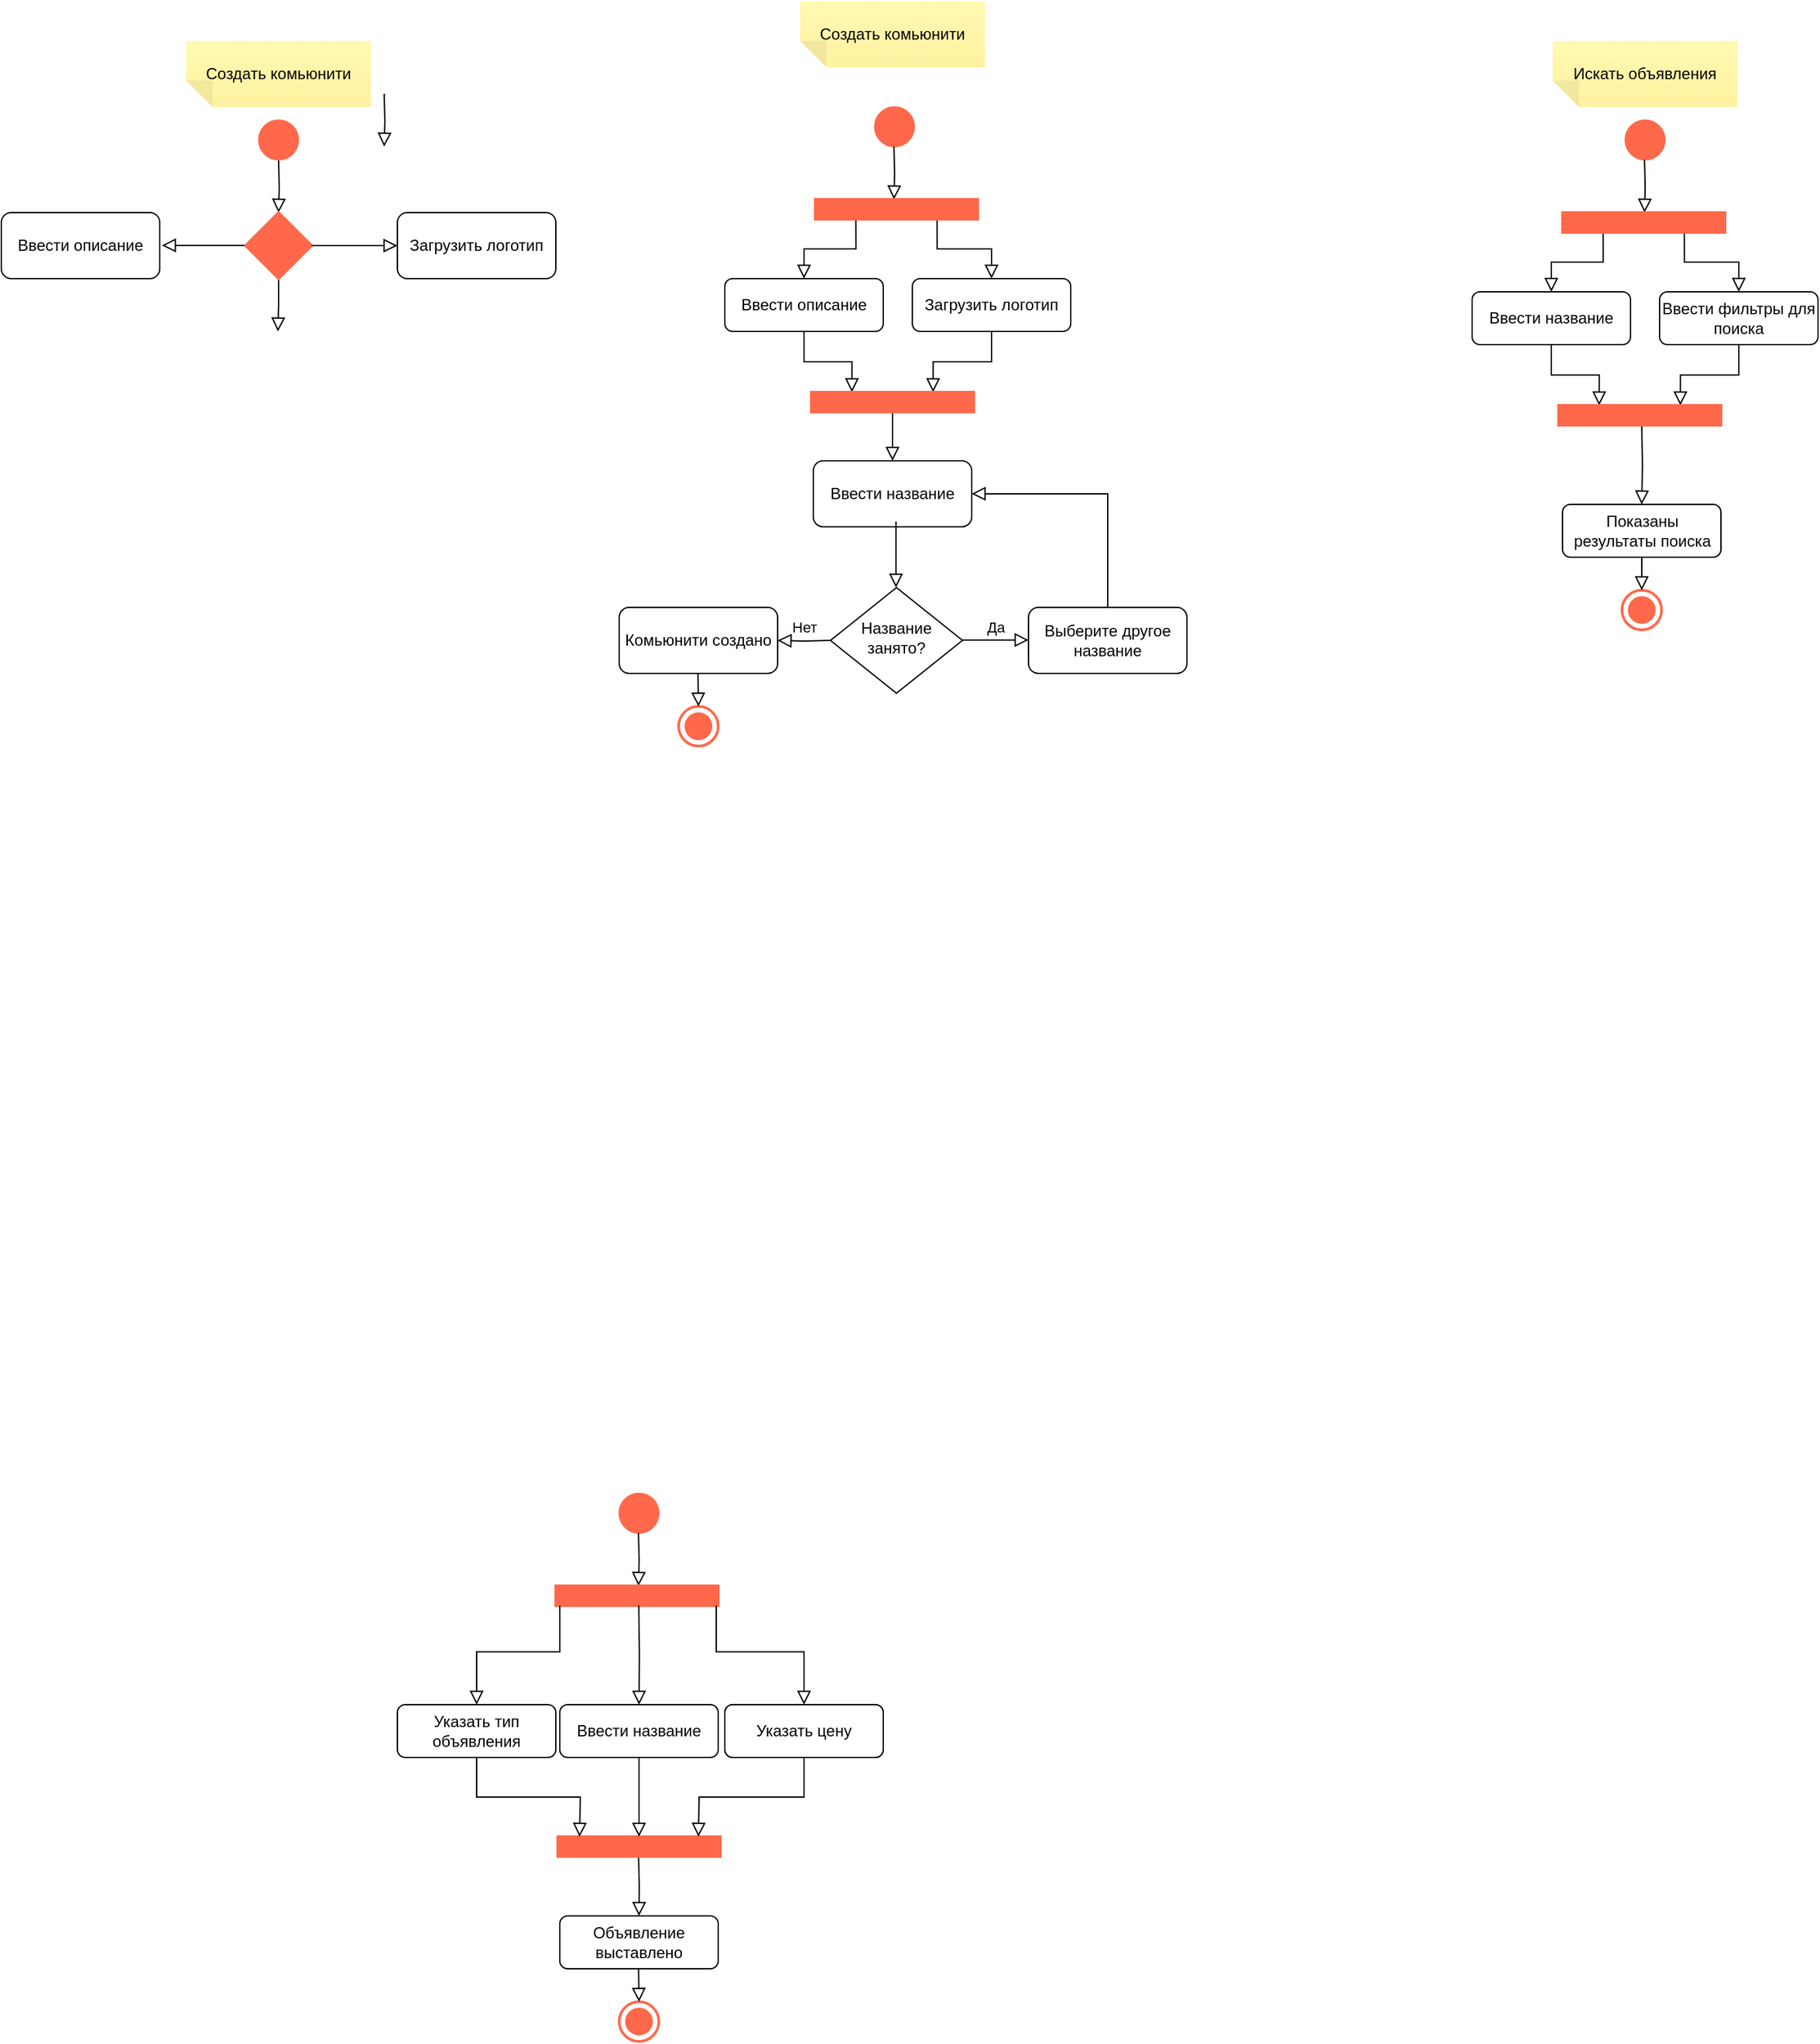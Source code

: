 <mxfile version="20.8.3" type="device"><diagram id="C5RBs43oDa-KdzZeNtuy" name="Page-1"><mxGraphModel dx="690" dy="337" grid="1" gridSize="10" guides="1" tooltips="1" connect="1" arrows="1" fold="1" page="1" pageScale="1" pageWidth="827" pageHeight="1169" background="none" math="0" shadow="0"><root><mxCell id="WIyWlLk6GJQsqaUBKTNV-0"/><mxCell id="WIyWlLk6GJQsqaUBKTNV-1" parent="WIyWlLk6GJQsqaUBKTNV-0"/><mxCell id="WIyWlLk6GJQsqaUBKTNV-2" value="" style="rounded=0;html=1;jettySize=auto;orthogonalLoop=1;fontSize=11;endArrow=block;endFill=0;endSize=8;strokeWidth=1;shadow=0;labelBackgroundColor=none;edgeStyle=orthogonalEdgeStyle;entryX=0.5;entryY=0;entryDx=0;entryDy=0;" parent="WIyWlLk6GJQsqaUBKTNV-1" edge="1"><mxGeometry relative="1" as="geometry"><mxPoint x="220" y="140" as="sourcePoint"/><mxPoint x="220" y="180" as="targetPoint"/></mxGeometry></mxCell><mxCell id="D03zPJk7cGM4tvz8iWFc-4" value="Название занято?" style="rhombus;whiteSpace=wrap;html=1;shadow=0;fontFamily=Helvetica;fontSize=12;align=center;strokeWidth=1;spacing=6;spacingTop=-4;" parent="WIyWlLk6GJQsqaUBKTNV-1" vertex="1"><mxGeometry x="638" y="464.03" width="100" height="80" as="geometry"/></mxCell><mxCell id="D03zPJk7cGM4tvz8iWFc-5" value="" style="rounded=0;html=1;jettySize=auto;orthogonalLoop=1;fontSize=11;endArrow=block;endFill=0;endSize=8;strokeWidth=1;shadow=0;labelBackgroundColor=none;edgeStyle=orthogonalEdgeStyle;" parent="WIyWlLk6GJQsqaUBKTNV-1" edge="1"><mxGeometry relative="1" as="geometry"><mxPoint x="220" y="230" as="sourcePoint"/><mxPoint x="219.5" y="270" as="targetPoint"/><Array as="points"><mxPoint x="220" y="250"/></Array></mxGeometry></mxCell><mxCell id="D03zPJk7cGM4tvz8iWFc-6" value="Да" style="edgeStyle=orthogonalEdgeStyle;rounded=0;html=1;jettySize=auto;orthogonalLoop=1;fontSize=11;endArrow=block;endFill=0;endSize=8;strokeWidth=1;shadow=0;labelBackgroundColor=none;" parent="WIyWlLk6GJQsqaUBKTNV-1" edge="1"><mxGeometry y="10" relative="1" as="geometry"><mxPoint as="offset"/><mxPoint x="738" y="503.69" as="sourcePoint"/><mxPoint x="788" y="503.69" as="targetPoint"/></mxGeometry></mxCell><mxCell id="D03zPJk7cGM4tvz8iWFc-8" value="Ввести название" style="rounded=1;whiteSpace=wrap;html=1;fontSize=12;glass=0;strokeWidth=1;shadow=0;" parent="WIyWlLk6GJQsqaUBKTNV-1" vertex="1"><mxGeometry x="625" y="367.98" width="120" height="50" as="geometry"/></mxCell><mxCell id="D03zPJk7cGM4tvz8iWFc-12" value="" style="rounded=0;html=1;jettySize=auto;orthogonalLoop=1;fontSize=11;endArrow=block;endFill=0;endSize=8;strokeWidth=1;shadow=0;labelBackgroundColor=none;edgeStyle=orthogonalEdgeStyle;" parent="WIyWlLk6GJQsqaUBKTNV-1" edge="1"><mxGeometry relative="1" as="geometry"><mxPoint x="687.66" y="414.03" as="sourcePoint"/><mxPoint x="687.66" y="464.03" as="targetPoint"/></mxGeometry></mxCell><mxCell id="D03zPJk7cGM4tvz8iWFc-13" value="Выберите другое название" style="rounded=1;whiteSpace=wrap;html=1;fontSize=12;glass=0;strokeWidth=1;shadow=0;" parent="WIyWlLk6GJQsqaUBKTNV-1" vertex="1"><mxGeometry x="788" y="479.03" width="120" height="50" as="geometry"/></mxCell><mxCell id="D03zPJk7cGM4tvz8iWFc-15" value="" style="rounded=0;html=1;jettySize=auto;orthogonalLoop=1;fontSize=11;endArrow=block;endFill=0;endSize=8;strokeWidth=1;shadow=0;labelBackgroundColor=none;edgeStyle=orthogonalEdgeStyle;exitX=0.5;exitY=0;exitDx=0;exitDy=0;entryX=1;entryY=0.5;entryDx=0;entryDy=0;" parent="WIyWlLk6GJQsqaUBKTNV-1" source="D03zPJk7cGM4tvz8iWFc-13" target="D03zPJk7cGM4tvz8iWFc-8" edge="1"><mxGeometry x="0.333" y="20" relative="1" as="geometry"><mxPoint as="offset"/><mxPoint x="847.66" y="404.03" as="sourcePoint"/><mxPoint x="848" y="314.03" as="targetPoint"/><Array as="points"><mxPoint x="848" y="392.98"/></Array></mxGeometry></mxCell><mxCell id="D03zPJk7cGM4tvz8iWFc-17" value="Комьюнити создано" style="rounded=1;whiteSpace=wrap;html=1;fontSize=12;glass=0;strokeWidth=1;shadow=0;" parent="WIyWlLk6GJQsqaUBKTNV-1" vertex="1"><mxGeometry x="478" y="479.03" width="120" height="50" as="geometry"/></mxCell><mxCell id="D03zPJk7cGM4tvz8iWFc-19" value="" style="ellipse;whiteSpace=wrap;html=1;aspect=fixed;strokeColor=#FF684A;fillColor=#FF684A;" parent="WIyWlLk6GJQsqaUBKTNV-1" vertex="1"><mxGeometry x="205" y="110" width="30" height="30" as="geometry"/></mxCell><mxCell id="D03zPJk7cGM4tvz8iWFc-30" value="" style="ellipse;whiteSpace=wrap;html=1;aspect=fixed;strokeColor=#FF684A;fillColor=none;strokeWidth=2;" parent="WIyWlLk6GJQsqaUBKTNV-1" vertex="1"><mxGeometry x="523" y="554.03" width="30" height="30" as="geometry"/></mxCell><mxCell id="D03zPJk7cGM4tvz8iWFc-31" value="" style="ellipse;whiteSpace=wrap;html=1;aspect=fixed;strokeColor=#FF684A;fillColor=#FF684A;" parent="WIyWlLk6GJQsqaUBKTNV-1" vertex="1"><mxGeometry x="528" y="559.03" width="20" height="20" as="geometry"/></mxCell><mxCell id="D03zPJk7cGM4tvz8iWFc-33" value="" style="rounded=0;html=1;jettySize=auto;orthogonalLoop=1;fontSize=11;endArrow=block;endFill=0;endSize=8;strokeWidth=1;shadow=0;labelBackgroundColor=none;edgeStyle=orthogonalEdgeStyle;entryX=0.5;entryY=0;entryDx=0;entryDy=0;" parent="WIyWlLk6GJQsqaUBKTNV-1" edge="1"><mxGeometry x="0.333" y="20" relative="1" as="geometry"><mxPoint as="offset"/><mxPoint x="537.66" y="529.03" as="sourcePoint"/><mxPoint x="538" y="554.03" as="targetPoint"/></mxGeometry></mxCell><mxCell id="D03zPJk7cGM4tvz8iWFc-38" value="Нет" style="rounded=0;html=1;jettySize=auto;orthogonalLoop=1;fontSize=11;endArrow=block;endFill=0;endSize=8;strokeWidth=1;shadow=0;labelBackgroundColor=none;edgeStyle=orthogonalEdgeStyle;entryX=1;entryY=0.5;entryDx=0;entryDy=0;" parent="WIyWlLk6GJQsqaUBKTNV-1" target="D03zPJk7cGM4tvz8iWFc-17" edge="1"><mxGeometry y="-10" relative="1" as="geometry"><mxPoint x="638" y="504.03" as="sourcePoint"/><mxPoint x="697.66" y="474.03" as="targetPoint"/><mxPoint as="offset"/></mxGeometry></mxCell><mxCell id="D03zPJk7cGM4tvz8iWFc-42" value="" style="ellipse;whiteSpace=wrap;html=1;aspect=fixed;strokeColor=#FF684A;fillColor=#FF684A;" parent="WIyWlLk6GJQsqaUBKTNV-1" vertex="1"><mxGeometry x="478" y="1150" width="30" height="30" as="geometry"/></mxCell><mxCell id="D03zPJk7cGM4tvz8iWFc-43" value="" style="rounded=0;html=1;jettySize=auto;orthogonalLoop=1;fontSize=11;endArrow=block;endFill=0;endSize=8;strokeWidth=1;shadow=0;labelBackgroundColor=none;edgeStyle=orthogonalEdgeStyle;entryX=0.5;entryY=0;entryDx=0;entryDy=0;" parent="WIyWlLk6GJQsqaUBKTNV-1" edge="1"><mxGeometry relative="1" as="geometry"><mxPoint x="492.58" y="1180" as="sourcePoint"/><mxPoint x="492.58" y="1220" as="targetPoint"/></mxGeometry></mxCell><mxCell id="D03zPJk7cGM4tvz8iWFc-47" value="Ввести название" style="rounded=1;whiteSpace=wrap;html=1;fontSize=12;glass=0;strokeWidth=1;shadow=0;" parent="WIyWlLk6GJQsqaUBKTNV-1" vertex="1"><mxGeometry x="433" y="1310" width="120" height="40" as="geometry"/></mxCell><mxCell id="D03zPJk7cGM4tvz8iWFc-50" value="Указать цену" style="rounded=1;whiteSpace=wrap;html=1;fontSize=12;glass=0;strokeWidth=1;shadow=0;" parent="WIyWlLk6GJQsqaUBKTNV-1" vertex="1"><mxGeometry x="558" y="1310" width="120" height="40" as="geometry"/></mxCell><mxCell id="D03zPJk7cGM4tvz8iWFc-52" value="Указать тип объявления" style="rounded=1;whiteSpace=wrap;html=1;fontSize=12;glass=0;strokeWidth=1;shadow=0;" parent="WIyWlLk6GJQsqaUBKTNV-1" vertex="1"><mxGeometry x="310" y="1310" width="120" height="40" as="geometry"/></mxCell><mxCell id="D03zPJk7cGM4tvz8iWFc-65" value="" style="ellipse;whiteSpace=wrap;html=1;aspect=fixed;strokeColor=#FF684A;fillColor=none;strokeWidth=2;" parent="WIyWlLk6GJQsqaUBKTNV-1" vertex="1"><mxGeometry x="478" y="1535" width="30" height="30" as="geometry"/></mxCell><mxCell id="D03zPJk7cGM4tvz8iWFc-66" value="" style="ellipse;whiteSpace=wrap;html=1;aspect=fixed;strokeColor=#FF684A;fillColor=#FF684A;" parent="WIyWlLk6GJQsqaUBKTNV-1" vertex="1"><mxGeometry x="483" y="1540" width="20" height="20" as="geometry"/></mxCell><mxCell id="D03zPJk7cGM4tvz8iWFc-67" value="" style="rounded=0;html=1;jettySize=auto;orthogonalLoop=1;fontSize=11;endArrow=block;endFill=0;endSize=8;strokeWidth=1;shadow=0;labelBackgroundColor=none;edgeStyle=orthogonalEdgeStyle;entryX=0.5;entryY=0;entryDx=0;entryDy=0;" parent="WIyWlLk6GJQsqaUBKTNV-1" edge="1"><mxGeometry x="0.333" y="20" relative="1" as="geometry"><mxPoint as="offset"/><mxPoint x="492.66" y="1510" as="sourcePoint"/><mxPoint x="493" y="1535" as="targetPoint"/></mxGeometry></mxCell><mxCell id="D03zPJk7cGM4tvz8iWFc-68" value="Объявление выставлено" style="rounded=1;whiteSpace=wrap;html=1;fontSize=12;glass=0;strokeWidth=1;shadow=0;" parent="WIyWlLk6GJQsqaUBKTNV-1" vertex="1"><mxGeometry x="433" y="1470" width="120" height="40" as="geometry"/></mxCell><mxCell id="D03zPJk7cGM4tvz8iWFc-69" value="" style="rounded=0;html=1;jettySize=auto;orthogonalLoop=1;fontSize=11;endArrow=block;endFill=0;endSize=8;strokeWidth=1;shadow=0;labelBackgroundColor=none;edgeStyle=orthogonalEdgeStyle;entryX=0.5;entryY=0;entryDx=0;entryDy=0;" parent="WIyWlLk6GJQsqaUBKTNV-1" target="D03zPJk7cGM4tvz8iWFc-68" edge="1"><mxGeometry relative="1" as="geometry"><mxPoint x="492.66" y="1425" as="sourcePoint"/><mxPoint x="492.66" y="1465" as="targetPoint"/></mxGeometry></mxCell><mxCell id="D03zPJk7cGM4tvz8iWFc-83" value="" style="ellipse;whiteSpace=wrap;html=1;aspect=fixed;strokeColor=#FF684A;fillColor=#FF684A;" parent="WIyWlLk6GJQsqaUBKTNV-1" vertex="1"><mxGeometry x="1240" y="110" width="30" height="30" as="geometry"/></mxCell><mxCell id="D03zPJk7cGM4tvz8iWFc-84" value="" style="rounded=0;html=1;jettySize=auto;orthogonalLoop=1;fontSize=11;endArrow=block;endFill=0;endSize=8;strokeWidth=1;shadow=0;labelBackgroundColor=none;edgeStyle=orthogonalEdgeStyle;entryX=0.5;entryY=0;entryDx=0;entryDy=0;" parent="WIyWlLk6GJQsqaUBKTNV-1" edge="1"><mxGeometry relative="1" as="geometry"><mxPoint x="1254.58" y="140" as="sourcePoint"/><mxPoint x="1254.58" y="180" as="targetPoint"/></mxGeometry></mxCell><mxCell id="D03zPJk7cGM4tvz8iWFc-91" value="" style="ellipse;whiteSpace=wrap;html=1;aspect=fixed;strokeColor=#FF684A;fillColor=none;strokeWidth=2;" parent="WIyWlLk6GJQsqaUBKTNV-1" vertex="1"><mxGeometry x="1237.5" y="466" width="30" height="30" as="geometry"/></mxCell><mxCell id="D03zPJk7cGM4tvz8iWFc-92" value="" style="ellipse;whiteSpace=wrap;html=1;aspect=fixed;strokeColor=#FF684A;fillColor=#FF684A;" parent="WIyWlLk6GJQsqaUBKTNV-1" vertex="1"><mxGeometry x="1242.5" y="471" width="20" height="20" as="geometry"/></mxCell><mxCell id="D03zPJk7cGM4tvz8iWFc-93" value="" style="rounded=0;html=1;jettySize=auto;orthogonalLoop=1;fontSize=11;endArrow=block;endFill=0;endSize=8;strokeWidth=1;shadow=0;labelBackgroundColor=none;edgeStyle=orthogonalEdgeStyle;entryX=0.5;entryY=0;entryDx=0;entryDy=0;" parent="WIyWlLk6GJQsqaUBKTNV-1" target="D03zPJk7cGM4tvz8iWFc-143" edge="1"><mxGeometry x="0.333" y="20" relative="1" as="geometry"><mxPoint as="offset"/><mxPoint x="1252.5" y="341" as="sourcePoint"/><mxPoint x="1257.5" y="391" as="targetPoint"/></mxGeometry></mxCell><mxCell id="D03zPJk7cGM4tvz8iWFc-96" value="" style="rounded=0;whiteSpace=wrap;html=1;strokeColor=#FF684A;strokeWidth=2;fillColor=#FF684A;" parent="WIyWlLk6GJQsqaUBKTNV-1" vertex="1"><mxGeometry x="430" y="1220" width="123" height="15" as="geometry"/></mxCell><mxCell id="D03zPJk7cGM4tvz8iWFc-98" value="" style="rounded=0;html=1;jettySize=auto;orthogonalLoop=1;fontSize=11;endArrow=block;endFill=0;endSize=8;strokeWidth=1;shadow=0;labelBackgroundColor=none;edgeStyle=orthogonalEdgeStyle;entryX=0.5;entryY=0;entryDx=0;entryDy=0;" parent="WIyWlLk6GJQsqaUBKTNV-1" target="D03zPJk7cGM4tvz8iWFc-52" edge="1"><mxGeometry relative="1" as="geometry"><mxPoint x="433.0" y="1235" as="sourcePoint"/><mxPoint x="408" y="1310" as="targetPoint"/><Array as="points"><mxPoint x="433" y="1270"/><mxPoint x="370" y="1270"/></Array></mxGeometry></mxCell><mxCell id="D03zPJk7cGM4tvz8iWFc-100" value="" style="rounded=0;html=1;jettySize=auto;orthogonalLoop=1;fontSize=11;endArrow=block;endFill=0;endSize=8;strokeWidth=1;shadow=0;labelBackgroundColor=none;edgeStyle=orthogonalEdgeStyle;entryX=0.5;entryY=0;entryDx=0;entryDy=0;" parent="WIyWlLk6GJQsqaUBKTNV-1" target="D03zPJk7cGM4tvz8iWFc-102" edge="1"><mxGeometry relative="1" as="geometry"><mxPoint x="551.5" y="1235" as="sourcePoint"/><mxPoint x="638" y="1300" as="targetPoint"/><Array as="points"><mxPoint x="552" y="1270"/><mxPoint x="618" y="1270"/></Array></mxGeometry></mxCell><mxCell id="D03zPJk7cGM4tvz8iWFc-101" value="" style="rounded=0;html=1;jettySize=auto;orthogonalLoop=1;fontSize=11;endArrow=block;endFill=0;endSize=8;strokeWidth=1;shadow=0;labelBackgroundColor=none;edgeStyle=orthogonalEdgeStyle;entryX=0.5;entryY=0;entryDx=0;entryDy=0;" parent="WIyWlLk6GJQsqaUBKTNV-1" target="D03zPJk7cGM4tvz8iWFc-47" edge="1"><mxGeometry relative="1" as="geometry"><mxPoint x="492.83" y="1235" as="sourcePoint"/><mxPoint x="492.83" y="1275" as="targetPoint"/></mxGeometry></mxCell><mxCell id="D03zPJk7cGM4tvz8iWFc-102" value="Указать цену" style="rounded=1;whiteSpace=wrap;html=1;fontSize=12;glass=0;strokeWidth=1;shadow=0;" parent="WIyWlLk6GJQsqaUBKTNV-1" vertex="1"><mxGeometry x="558" y="1310" width="120" height="40" as="geometry"/></mxCell><mxCell id="D03zPJk7cGM4tvz8iWFc-103" value="" style="rounded=0;whiteSpace=wrap;html=1;strokeColor=#FF684A;strokeWidth=2;fillColor=#FF684A;" parent="WIyWlLk6GJQsqaUBKTNV-1" vertex="1"><mxGeometry x="431.5" y="1410" width="123" height="15" as="geometry"/></mxCell><mxCell id="D03zPJk7cGM4tvz8iWFc-105" value="" style="rounded=0;html=1;jettySize=auto;orthogonalLoop=1;fontSize=11;endArrow=block;endFill=0;endSize=8;strokeWidth=1;shadow=0;labelBackgroundColor=none;edgeStyle=orthogonalEdgeStyle;entryX=0.5;entryY=0;entryDx=0;entryDy=0;exitX=0.5;exitY=1;exitDx=0;exitDy=0;" parent="WIyWlLk6GJQsqaUBKTNV-1" source="D03zPJk7cGM4tvz8iWFc-47" target="D03zPJk7cGM4tvz8iWFc-103" edge="1"><mxGeometry relative="1" as="geometry"><mxPoint x="492.83" y="1360" as="sourcePoint"/><mxPoint x="493.17" y="1405" as="targetPoint"/><Array as="points"/></mxGeometry></mxCell><mxCell id="D03zPJk7cGM4tvz8iWFc-106" value="" style="rounded=0;html=1;jettySize=auto;orthogonalLoop=1;fontSize=11;endArrow=block;endFill=0;endSize=8;strokeWidth=1;shadow=0;labelBackgroundColor=none;edgeStyle=orthogonalEdgeStyle;entryX=0.5;entryY=0;entryDx=0;entryDy=0;exitX=0.5;exitY=1;exitDx=0;exitDy=0;" parent="WIyWlLk6GJQsqaUBKTNV-1" source="D03zPJk7cGM4tvz8iWFc-102" edge="1"><mxGeometry relative="1" as="geometry"><mxPoint x="618" y="1370" as="sourcePoint"/><mxPoint x="538" y="1410" as="targetPoint"/><Array as="points"/></mxGeometry></mxCell><mxCell id="D03zPJk7cGM4tvz8iWFc-107" value="" style="rounded=0;html=1;jettySize=auto;orthogonalLoop=1;fontSize=11;endArrow=block;endFill=0;endSize=8;strokeWidth=1;shadow=0;labelBackgroundColor=none;edgeStyle=orthogonalEdgeStyle;entryX=0.5;entryY=0;entryDx=0;entryDy=0;exitX=0.5;exitY=1;exitDx=0;exitDy=0;" parent="WIyWlLk6GJQsqaUBKTNV-1" source="D03zPJk7cGM4tvz8iWFc-52" edge="1"><mxGeometry relative="1" as="geometry"><mxPoint x="448" y="1350" as="sourcePoint"/><mxPoint x="448.0" y="1410" as="targetPoint"/><Array as="points"/></mxGeometry></mxCell><mxCell id="D03zPJk7cGM4tvz8iWFc-143" value="Показаны результаты поиска" style="rounded=1;whiteSpace=wrap;html=1;fontSize=12;glass=0;strokeWidth=1;shadow=0;" parent="WIyWlLk6GJQsqaUBKTNV-1" vertex="1"><mxGeometry x="1192.5" y="401" width="120" height="40" as="geometry"/></mxCell><mxCell id="D03zPJk7cGM4tvz8iWFc-145" value="" style="rounded=0;html=1;jettySize=auto;orthogonalLoop=1;fontSize=11;endArrow=block;endFill=0;endSize=8;strokeWidth=1;shadow=0;labelBackgroundColor=none;edgeStyle=orthogonalEdgeStyle;exitX=0.5;exitY=1;exitDx=0;exitDy=0;entryX=0.5;entryY=0;entryDx=0;entryDy=0;" parent="WIyWlLk6GJQsqaUBKTNV-1" source="D03zPJk7cGM4tvz8iWFc-143" target="D03zPJk7cGM4tvz8iWFc-91" edge="1"><mxGeometry x="0.333" y="20" relative="1" as="geometry"><mxPoint as="offset"/><mxPoint x="1262.5" y="351.0" as="sourcePoint"/><mxPoint x="1252.5" y="461" as="targetPoint"/></mxGeometry></mxCell><mxCell id="D03zPJk7cGM4tvz8iWFc-147" value="" style="rhombus;whiteSpace=wrap;html=1;strokeColor=#FF684A;strokeWidth=2;fillColor=#FF684A;" parent="WIyWlLk6GJQsqaUBKTNV-1" vertex="1"><mxGeometry x="195" y="180" width="50" height="50" as="geometry"/></mxCell><mxCell id="D03zPJk7cGM4tvz8iWFc-148" value="Загрузить логотип" style="rounded=1;whiteSpace=wrap;html=1;fontSize=12;glass=0;strokeWidth=1;shadow=0;" parent="WIyWlLk6GJQsqaUBKTNV-1" vertex="1"><mxGeometry x="310" y="180" width="120" height="50" as="geometry"/></mxCell><mxCell id="D03zPJk7cGM4tvz8iWFc-149" value="Ввести описание" style="rounded=1;whiteSpace=wrap;html=1;fontSize=12;glass=0;strokeWidth=1;shadow=0;" parent="WIyWlLk6GJQsqaUBKTNV-1" vertex="1"><mxGeometry x="10" y="180" width="120" height="50" as="geometry"/></mxCell><mxCell id="D03zPJk7cGM4tvz8iWFc-150" value="" style="rounded=0;html=1;jettySize=auto;orthogonalLoop=1;fontSize=11;endArrow=block;endFill=0;endSize=8;strokeWidth=1;shadow=0;labelBackgroundColor=none;edgeStyle=orthogonalEdgeStyle;entryX=0.5;entryY=0;entryDx=0;entryDy=0;" parent="WIyWlLk6GJQsqaUBKTNV-1" edge="1"><mxGeometry relative="1" as="geometry"><mxPoint x="300" y="90" as="sourcePoint"/><mxPoint x="300" y="130" as="targetPoint"/></mxGeometry></mxCell><mxCell id="D03zPJk7cGM4tvz8iWFc-151" value="" style="rounded=0;html=1;jettySize=auto;orthogonalLoop=1;fontSize=11;endArrow=block;endFill=0;endSize=8;strokeWidth=1;shadow=0;labelBackgroundColor=none;edgeStyle=orthogonalEdgeStyle;entryX=0;entryY=0.5;entryDx=0;entryDy=0;exitX=1;exitY=0.5;exitDx=0;exitDy=0;" parent="WIyWlLk6GJQsqaUBKTNV-1" source="D03zPJk7cGM4tvz8iWFc-147" target="D03zPJk7cGM4tvz8iWFc-148" edge="1"><mxGeometry relative="1" as="geometry"><mxPoint x="273" y="200" as="sourcePoint"/><mxPoint x="273" y="240" as="targetPoint"/></mxGeometry></mxCell><mxCell id="D03zPJk7cGM4tvz8iWFc-152" value="" style="rounded=0;html=1;jettySize=auto;orthogonalLoop=1;fontSize=11;endArrow=block;endFill=0;endSize=8;strokeWidth=1;shadow=0;labelBackgroundColor=none;edgeStyle=orthogonalEdgeStyle;entryX=0.5;entryY=0;entryDx=0;entryDy=0;exitX=0.5;exitY=1;exitDx=0;exitDy=0;" parent="WIyWlLk6GJQsqaUBKTNV-1" source="K7ur8nfJfBGbd5LlQeG9-1" target="D03zPJk7cGM4tvz8iWFc-8" edge="1"><mxGeometry relative="1" as="geometry"><mxPoint x="685" y="471" as="sourcePoint"/><mxPoint x="667.85" y="457.05" as="targetPoint"/></mxGeometry></mxCell><mxCell id="D03zPJk7cGM4tvz8iWFc-153" value="" style="rounded=0;html=1;jettySize=auto;orthogonalLoop=1;fontSize=11;endArrow=block;endFill=0;endSize=8;strokeWidth=1;shadow=0;labelBackgroundColor=none;edgeStyle=orthogonalEdgeStyle;entryX=1.014;entryY=0.497;entryDx=0;entryDy=0;exitX=-0.016;exitY=0.497;exitDx=0;exitDy=0;exitPerimeter=0;entryPerimeter=0;" parent="WIyWlLk6GJQsqaUBKTNV-1" source="D03zPJk7cGM4tvz8iWFc-147" target="D03zPJk7cGM4tvz8iWFc-149" edge="1"><mxGeometry relative="1" as="geometry"><mxPoint x="180" y="230" as="sourcePoint"/><mxPoint x="170" y="270" as="targetPoint"/></mxGeometry></mxCell><mxCell id="D03zPJk7cGM4tvz8iWFc-175" value="" style="ellipse;whiteSpace=wrap;html=1;aspect=fixed;strokeColor=#FF684A;fillColor=#FF684A;" parent="WIyWlLk6GJQsqaUBKTNV-1" vertex="1"><mxGeometry x="671.5" y="100" width="30" height="30" as="geometry"/></mxCell><mxCell id="D03zPJk7cGM4tvz8iWFc-176" value="" style="rounded=0;html=1;jettySize=auto;orthogonalLoop=1;fontSize=11;endArrow=block;endFill=0;endSize=8;strokeWidth=1;shadow=0;labelBackgroundColor=none;edgeStyle=orthogonalEdgeStyle;entryX=0.5;entryY=0;entryDx=0;entryDy=0;" parent="WIyWlLk6GJQsqaUBKTNV-1" edge="1"><mxGeometry relative="1" as="geometry"><mxPoint x="686.08" y="130" as="sourcePoint"/><mxPoint x="686.08" y="170" as="targetPoint"/></mxGeometry></mxCell><mxCell id="D03zPJk7cGM4tvz8iWFc-177" value="Ввести описание" style="rounded=1;whiteSpace=wrap;html=1;fontSize=12;glass=0;strokeWidth=1;shadow=0;" parent="WIyWlLk6GJQsqaUBKTNV-1" vertex="1"><mxGeometry x="558" y="230" width="120" height="40" as="geometry"/></mxCell><mxCell id="D03zPJk7cGM4tvz8iWFc-178" value="" style="rounded=0;html=1;jettySize=auto;orthogonalLoop=1;fontSize=11;endArrow=block;endFill=0;endSize=8;strokeWidth=1;shadow=0;labelBackgroundColor=none;edgeStyle=orthogonalEdgeStyle;exitX=0.25;exitY=1;exitDx=0;exitDy=0;entryX=0.5;entryY=0;entryDx=0;entryDy=0;" parent="WIyWlLk6GJQsqaUBKTNV-1" source="K7ur8nfJfBGbd5LlQeG9-0" target="D03zPJk7cGM4tvz8iWFc-177" edge="1"><mxGeometry relative="1" as="geometry"><mxPoint x="685" y="200" as="sourcePoint"/><mxPoint x="770" y="162" as="targetPoint"/></mxGeometry></mxCell><mxCell id="D03zPJk7cGM4tvz8iWFc-179" value="" style="rounded=0;html=1;jettySize=auto;orthogonalLoop=1;fontSize=11;endArrow=block;endFill=0;endSize=8;strokeWidth=1;shadow=0;labelBackgroundColor=none;edgeStyle=orthogonalEdgeStyle;entryX=0.5;entryY=0;entryDx=0;entryDy=0;exitX=0.75;exitY=1;exitDx=0;exitDy=0;" parent="WIyWlLk6GJQsqaUBKTNV-1" source="K7ur8nfJfBGbd5LlQeG9-0" target="D03zPJk7cGM4tvz8iWFc-180" edge="1"><mxGeometry relative="1" as="geometry"><mxPoint x="710" y="175" as="sourcePoint"/><mxPoint x="684.66" y="310" as="targetPoint"/></mxGeometry></mxCell><mxCell id="D03zPJk7cGM4tvz8iWFc-180" value="Загрузить логотип" style="rounded=1;whiteSpace=wrap;html=1;fontSize=12;glass=0;strokeWidth=1;shadow=0;" parent="WIyWlLk6GJQsqaUBKTNV-1" vertex="1"><mxGeometry x="700" y="230" width="120" height="40" as="geometry"/></mxCell><mxCell id="D03zPJk7cGM4tvz8iWFc-188" value="" style="rounded=0;html=1;jettySize=auto;orthogonalLoop=1;fontSize=11;endArrow=block;endFill=0;endSize=8;strokeWidth=1;shadow=0;labelBackgroundColor=none;edgeStyle=orthogonalEdgeStyle;exitX=0.5;exitY=1;exitDx=0;exitDy=0;entryX=0.75;entryY=0;entryDx=0;entryDy=0;" parent="WIyWlLk6GJQsqaUBKTNV-1" source="D03zPJk7cGM4tvz8iWFc-180" target="K7ur8nfJfBGbd5LlQeG9-1" edge="1"><mxGeometry relative="1" as="geometry"><mxPoint x="860" y="320" as="sourcePoint"/><mxPoint x="767.5" y="352.5" as="targetPoint"/></mxGeometry></mxCell><mxCell id="D03zPJk7cGM4tvz8iWFc-190" value="" style="rounded=0;html=1;jettySize=auto;orthogonalLoop=1;fontSize=11;endArrow=block;endFill=0;endSize=8;strokeWidth=1;shadow=0;labelBackgroundColor=none;edgeStyle=orthogonalEdgeStyle;exitX=0.5;exitY=1;exitDx=0;exitDy=0;entryX=0.25;entryY=0;entryDx=0;entryDy=0;" parent="WIyWlLk6GJQsqaUBKTNV-1" source="D03zPJk7cGM4tvz8iWFc-177" target="K7ur8nfJfBGbd5LlQeG9-1" edge="1"><mxGeometry relative="1" as="geometry"><mxPoint x="840" y="310" as="sourcePoint"/><mxPoint x="742.5" y="352.5" as="targetPoint"/></mxGeometry></mxCell><mxCell id="D03zPJk7cGM4tvz8iWFc-201" value="Создать комьюнити" style="shape=note;whiteSpace=wrap;html=1;backgroundOutline=1;fontColor=#000000;darkOpacity=0.05;fillColor=#FFF9B2;strokeColor=none;fillStyle=solid;direction=west;gradientDirection=north;gradientColor=#FFF2A1;shadow=0;size=20;pointerEvents=1;strokeWidth=2;" parent="WIyWlLk6GJQsqaUBKTNV-1" vertex="1"><mxGeometry x="150" y="50" width="140" height="50" as="geometry"/></mxCell><mxCell id="D03zPJk7cGM4tvz8iWFc-202" value="Создать комьюнити" style="shape=note;whiteSpace=wrap;html=1;backgroundOutline=1;fontColor=#000000;darkOpacity=0.05;fillColor=#FFF9B2;strokeColor=none;fillStyle=solid;direction=west;gradientDirection=north;gradientColor=#FFF2A1;shadow=0;size=20;pointerEvents=1;strokeWidth=2;" parent="WIyWlLk6GJQsqaUBKTNV-1" vertex="1"><mxGeometry x="615" y="20" width="140" height="50" as="geometry"/></mxCell><mxCell id="D03zPJk7cGM4tvz8iWFc-203" value="Искать объявления" style="shape=note;whiteSpace=wrap;html=1;backgroundOutline=1;fontColor=#000000;darkOpacity=0.05;fillColor=#FFF9B2;strokeColor=none;fillStyle=solid;direction=west;gradientDirection=north;gradientColor=#FFF2A1;shadow=0;size=20;pointerEvents=1;strokeWidth=2;" parent="WIyWlLk6GJQsqaUBKTNV-1" vertex="1"><mxGeometry x="1185" y="50" width="140" height="50" as="geometry"/></mxCell><mxCell id="K7ur8nfJfBGbd5LlQeG9-0" value="" style="rounded=0;whiteSpace=wrap;html=1;strokeColor=#FF684A;strokeWidth=2;fillColor=#FF684A;" vertex="1" parent="WIyWlLk6GJQsqaUBKTNV-1"><mxGeometry x="626.5" y="170" width="123" height="15" as="geometry"/></mxCell><mxCell id="K7ur8nfJfBGbd5LlQeG9-1" value="" style="rounded=0;whiteSpace=wrap;html=1;strokeColor=#FF684A;strokeWidth=2;fillColor=#FF684A;" vertex="1" parent="WIyWlLk6GJQsqaUBKTNV-1"><mxGeometry x="623.5" y="316" width="123" height="15" as="geometry"/></mxCell><mxCell id="K7ur8nfJfBGbd5LlQeG9-2" value="Ввести название" style="rounded=1;whiteSpace=wrap;html=1;fontSize=12;glass=0;strokeWidth=1;shadow=0;" vertex="1" parent="WIyWlLk6GJQsqaUBKTNV-1"><mxGeometry x="1124" y="240" width="120" height="40" as="geometry"/></mxCell><mxCell id="K7ur8nfJfBGbd5LlQeG9-3" value="" style="rounded=0;html=1;jettySize=auto;orthogonalLoop=1;fontSize=11;endArrow=block;endFill=0;endSize=8;strokeWidth=1;shadow=0;labelBackgroundColor=none;edgeStyle=orthogonalEdgeStyle;exitX=0.25;exitY=1;exitDx=0;exitDy=0;entryX=0.5;entryY=0;entryDx=0;entryDy=0;" edge="1" parent="WIyWlLk6GJQsqaUBKTNV-1" source="K7ur8nfJfBGbd5LlQeG9-8" target="K7ur8nfJfBGbd5LlQeG9-2"><mxGeometry relative="1" as="geometry"><mxPoint x="1251" y="210" as="sourcePoint"/><mxPoint x="1336" y="172" as="targetPoint"/></mxGeometry></mxCell><mxCell id="K7ur8nfJfBGbd5LlQeG9-4" value="" style="rounded=0;html=1;jettySize=auto;orthogonalLoop=1;fontSize=11;endArrow=block;endFill=0;endSize=8;strokeWidth=1;shadow=0;labelBackgroundColor=none;edgeStyle=orthogonalEdgeStyle;entryX=0.5;entryY=0;entryDx=0;entryDy=0;exitX=0.75;exitY=1;exitDx=0;exitDy=0;" edge="1" parent="WIyWlLk6GJQsqaUBKTNV-1" source="K7ur8nfJfBGbd5LlQeG9-8" target="K7ur8nfJfBGbd5LlQeG9-5"><mxGeometry relative="1" as="geometry"><mxPoint x="1276" y="185" as="sourcePoint"/><mxPoint x="1250.66" y="320" as="targetPoint"/></mxGeometry></mxCell><mxCell id="K7ur8nfJfBGbd5LlQeG9-5" value="Ввести фильтры для поиска" style="rounded=1;whiteSpace=wrap;html=1;fontSize=12;glass=0;strokeWidth=1;shadow=0;" vertex="1" parent="WIyWlLk6GJQsqaUBKTNV-1"><mxGeometry x="1266" y="240" width="120" height="40" as="geometry"/></mxCell><mxCell id="K7ur8nfJfBGbd5LlQeG9-6" value="" style="rounded=0;html=1;jettySize=auto;orthogonalLoop=1;fontSize=11;endArrow=block;endFill=0;endSize=8;strokeWidth=1;shadow=0;labelBackgroundColor=none;edgeStyle=orthogonalEdgeStyle;exitX=0.5;exitY=1;exitDx=0;exitDy=0;entryX=0.75;entryY=0;entryDx=0;entryDy=0;" edge="1" parent="WIyWlLk6GJQsqaUBKTNV-1" source="K7ur8nfJfBGbd5LlQeG9-5" target="K7ur8nfJfBGbd5LlQeG9-9"><mxGeometry relative="1" as="geometry"><mxPoint x="1426" y="330" as="sourcePoint"/><mxPoint x="1333.5" y="362.5" as="targetPoint"/></mxGeometry></mxCell><mxCell id="K7ur8nfJfBGbd5LlQeG9-7" value="" style="rounded=0;html=1;jettySize=auto;orthogonalLoop=1;fontSize=11;endArrow=block;endFill=0;endSize=8;strokeWidth=1;shadow=0;labelBackgroundColor=none;edgeStyle=orthogonalEdgeStyle;exitX=0.5;exitY=1;exitDx=0;exitDy=0;entryX=0.25;entryY=0;entryDx=0;entryDy=0;" edge="1" parent="WIyWlLk6GJQsqaUBKTNV-1" source="K7ur8nfJfBGbd5LlQeG9-2" target="K7ur8nfJfBGbd5LlQeG9-9"><mxGeometry relative="1" as="geometry"><mxPoint x="1406" y="320" as="sourcePoint"/><mxPoint x="1308.5" y="362.5" as="targetPoint"/></mxGeometry></mxCell><mxCell id="K7ur8nfJfBGbd5LlQeG9-8" value="" style="rounded=0;whiteSpace=wrap;html=1;strokeColor=#FF684A;strokeWidth=2;fillColor=#FF684A;" vertex="1" parent="WIyWlLk6GJQsqaUBKTNV-1"><mxGeometry x="1192.5" y="180" width="123" height="15" as="geometry"/></mxCell><mxCell id="K7ur8nfJfBGbd5LlQeG9-9" value="" style="rounded=0;whiteSpace=wrap;html=1;strokeColor=#FF684A;strokeWidth=2;fillColor=#FF684A;" vertex="1" parent="WIyWlLk6GJQsqaUBKTNV-1"><mxGeometry x="1189.5" y="326" width="123" height="15" as="geometry"/></mxCell></root></mxGraphModel></diagram></mxfile>